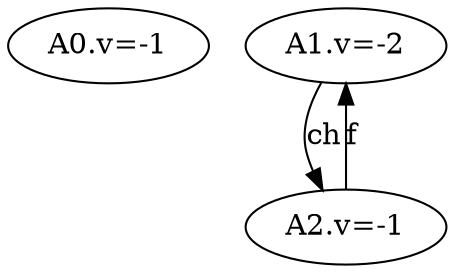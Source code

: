 digraph {
A0 [label="A0.v=-1"]
A1 [label="A1.v=-2"]
A2 [label="A2.v=-1"]
A1 -> A2 [label="ch"]
A2 -> A1 [label="f"]
}
